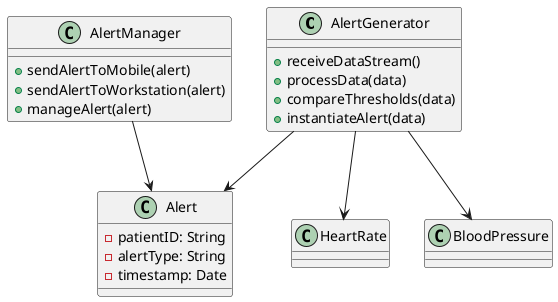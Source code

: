@startuml AlertGenerationSystem

class AlertGenerator {
    + receiveDataStream()
    + processData(data)
    + compareThresholds(data)
    + instantiateAlert(data)
}

class AlertManager {
    + sendAlertToMobile(alert)
    + sendAlertToWorkstation(alert)
    + manageAlert(alert)
}

class Alert {
    - patientID: String
    - alertType: String
    - timestamp: Date
}

class HeartRate
class BloodPressure

AlertGenerator --> HeartRate
AlertGenerator --> BloodPressure
AlertGenerator --> Alert
AlertManager --> Alert

@enduml
